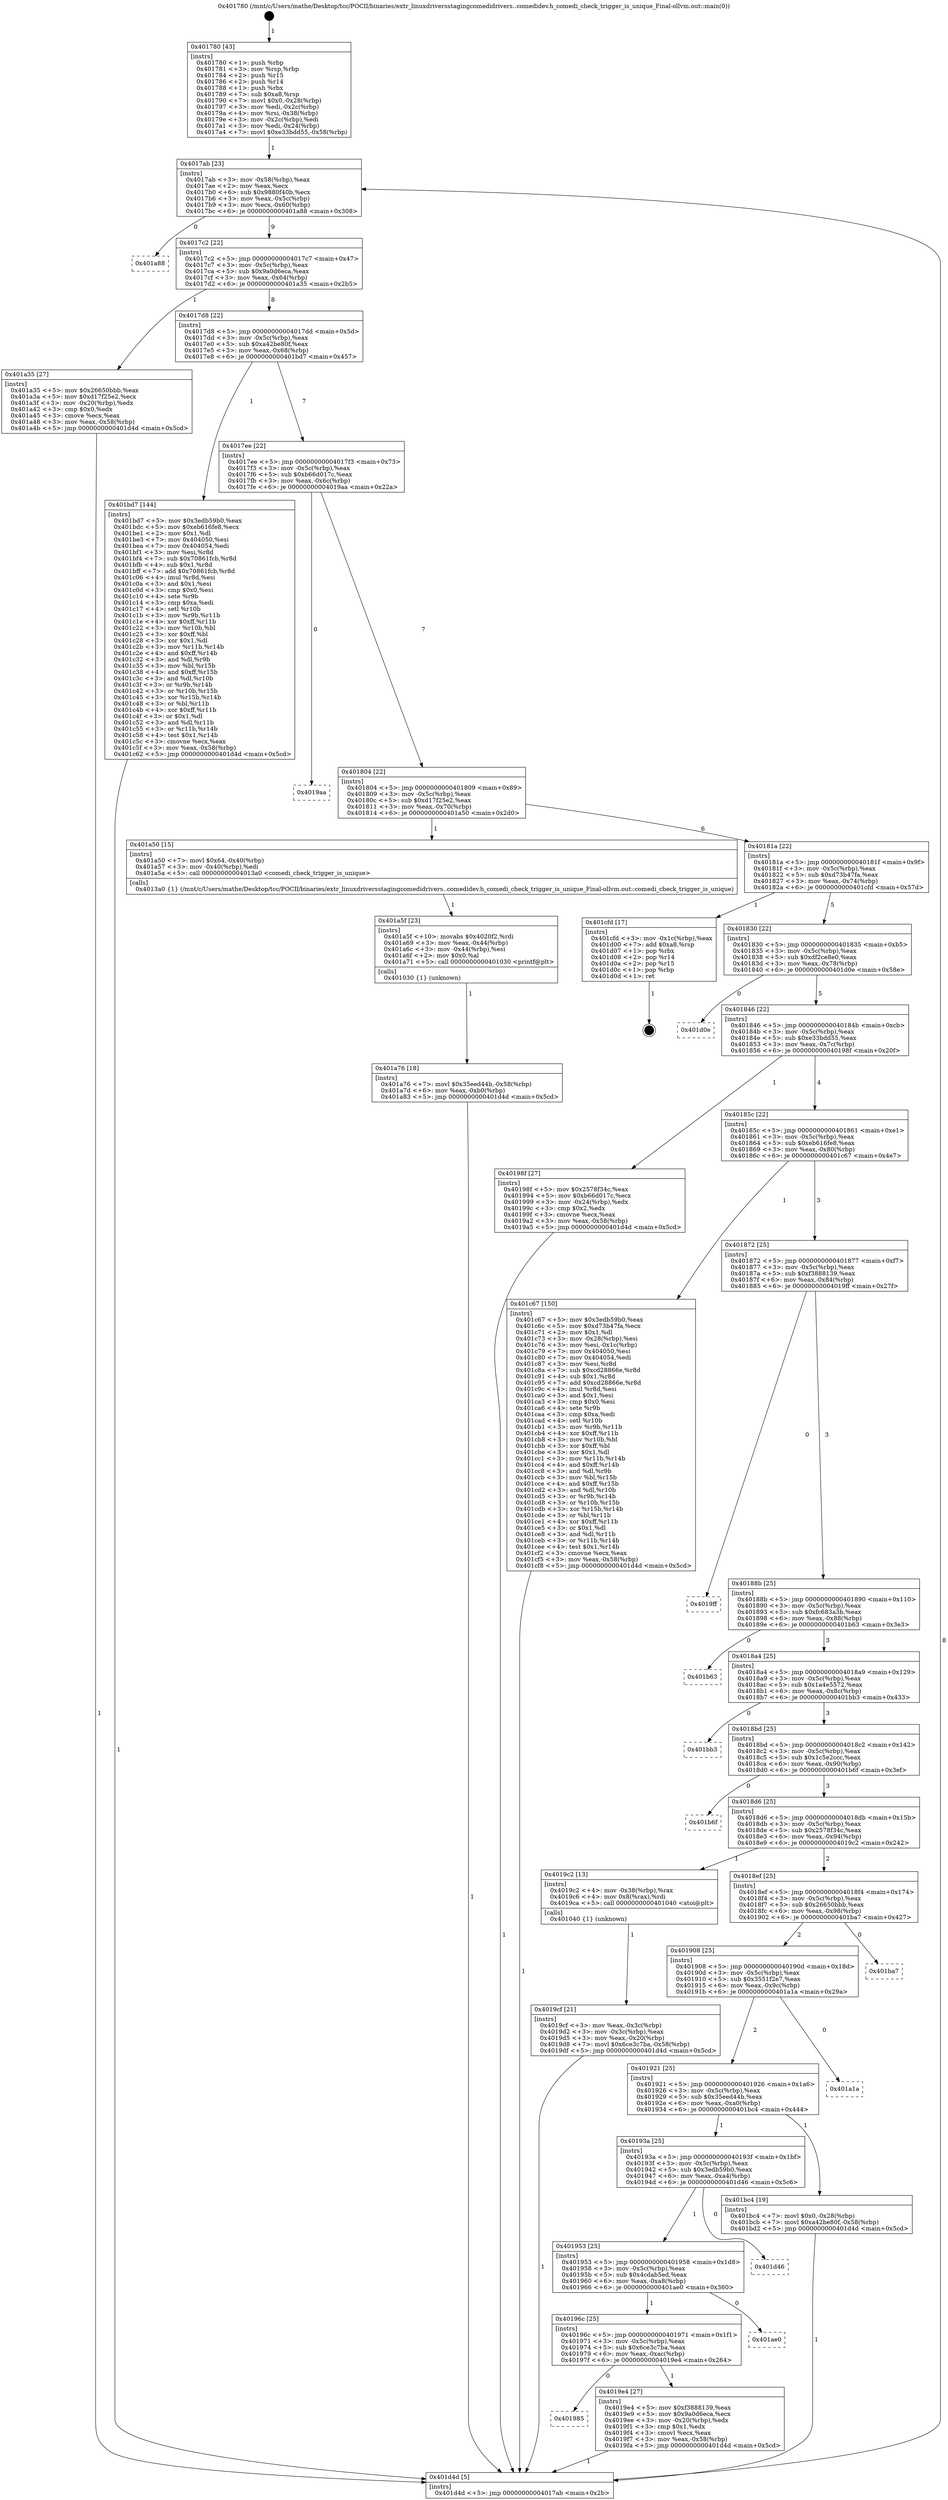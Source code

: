 digraph "0x401780" {
  label = "0x401780 (/mnt/c/Users/mathe/Desktop/tcc/POCII/binaries/extr_linuxdriversstagingcomedidrivers..comedidev.h_comedi_check_trigger_is_unique_Final-ollvm.out::main(0))"
  labelloc = "t"
  node[shape=record]

  Entry [label="",width=0.3,height=0.3,shape=circle,fillcolor=black,style=filled]
  "0x4017ab" [label="{
     0x4017ab [23]\l
     | [instrs]\l
     &nbsp;&nbsp;0x4017ab \<+3\>: mov -0x58(%rbp),%eax\l
     &nbsp;&nbsp;0x4017ae \<+2\>: mov %eax,%ecx\l
     &nbsp;&nbsp;0x4017b0 \<+6\>: sub $0x9880f40b,%ecx\l
     &nbsp;&nbsp;0x4017b6 \<+3\>: mov %eax,-0x5c(%rbp)\l
     &nbsp;&nbsp;0x4017b9 \<+3\>: mov %ecx,-0x60(%rbp)\l
     &nbsp;&nbsp;0x4017bc \<+6\>: je 0000000000401a88 \<main+0x308\>\l
  }"]
  "0x401a88" [label="{
     0x401a88\l
  }", style=dashed]
  "0x4017c2" [label="{
     0x4017c2 [22]\l
     | [instrs]\l
     &nbsp;&nbsp;0x4017c2 \<+5\>: jmp 00000000004017c7 \<main+0x47\>\l
     &nbsp;&nbsp;0x4017c7 \<+3\>: mov -0x5c(%rbp),%eax\l
     &nbsp;&nbsp;0x4017ca \<+5\>: sub $0x9a0d6eca,%eax\l
     &nbsp;&nbsp;0x4017cf \<+3\>: mov %eax,-0x64(%rbp)\l
     &nbsp;&nbsp;0x4017d2 \<+6\>: je 0000000000401a35 \<main+0x2b5\>\l
  }"]
  Exit [label="",width=0.3,height=0.3,shape=circle,fillcolor=black,style=filled,peripheries=2]
  "0x401a35" [label="{
     0x401a35 [27]\l
     | [instrs]\l
     &nbsp;&nbsp;0x401a35 \<+5\>: mov $0x26650bbb,%eax\l
     &nbsp;&nbsp;0x401a3a \<+5\>: mov $0xd17f25e2,%ecx\l
     &nbsp;&nbsp;0x401a3f \<+3\>: mov -0x20(%rbp),%edx\l
     &nbsp;&nbsp;0x401a42 \<+3\>: cmp $0x0,%edx\l
     &nbsp;&nbsp;0x401a45 \<+3\>: cmove %ecx,%eax\l
     &nbsp;&nbsp;0x401a48 \<+3\>: mov %eax,-0x58(%rbp)\l
     &nbsp;&nbsp;0x401a4b \<+5\>: jmp 0000000000401d4d \<main+0x5cd\>\l
  }"]
  "0x4017d8" [label="{
     0x4017d8 [22]\l
     | [instrs]\l
     &nbsp;&nbsp;0x4017d8 \<+5\>: jmp 00000000004017dd \<main+0x5d\>\l
     &nbsp;&nbsp;0x4017dd \<+3\>: mov -0x5c(%rbp),%eax\l
     &nbsp;&nbsp;0x4017e0 \<+5\>: sub $0xa42be80f,%eax\l
     &nbsp;&nbsp;0x4017e5 \<+3\>: mov %eax,-0x68(%rbp)\l
     &nbsp;&nbsp;0x4017e8 \<+6\>: je 0000000000401bd7 \<main+0x457\>\l
  }"]
  "0x401a76" [label="{
     0x401a76 [18]\l
     | [instrs]\l
     &nbsp;&nbsp;0x401a76 \<+7\>: movl $0x35eed44b,-0x58(%rbp)\l
     &nbsp;&nbsp;0x401a7d \<+6\>: mov %eax,-0xb0(%rbp)\l
     &nbsp;&nbsp;0x401a83 \<+5\>: jmp 0000000000401d4d \<main+0x5cd\>\l
  }"]
  "0x401bd7" [label="{
     0x401bd7 [144]\l
     | [instrs]\l
     &nbsp;&nbsp;0x401bd7 \<+5\>: mov $0x3edb59b0,%eax\l
     &nbsp;&nbsp;0x401bdc \<+5\>: mov $0xeb616fe8,%ecx\l
     &nbsp;&nbsp;0x401be1 \<+2\>: mov $0x1,%dl\l
     &nbsp;&nbsp;0x401be3 \<+7\>: mov 0x404050,%esi\l
     &nbsp;&nbsp;0x401bea \<+7\>: mov 0x404054,%edi\l
     &nbsp;&nbsp;0x401bf1 \<+3\>: mov %esi,%r8d\l
     &nbsp;&nbsp;0x401bf4 \<+7\>: sub $0x70861fcb,%r8d\l
     &nbsp;&nbsp;0x401bfb \<+4\>: sub $0x1,%r8d\l
     &nbsp;&nbsp;0x401bff \<+7\>: add $0x70861fcb,%r8d\l
     &nbsp;&nbsp;0x401c06 \<+4\>: imul %r8d,%esi\l
     &nbsp;&nbsp;0x401c0a \<+3\>: and $0x1,%esi\l
     &nbsp;&nbsp;0x401c0d \<+3\>: cmp $0x0,%esi\l
     &nbsp;&nbsp;0x401c10 \<+4\>: sete %r9b\l
     &nbsp;&nbsp;0x401c14 \<+3\>: cmp $0xa,%edi\l
     &nbsp;&nbsp;0x401c17 \<+4\>: setl %r10b\l
     &nbsp;&nbsp;0x401c1b \<+3\>: mov %r9b,%r11b\l
     &nbsp;&nbsp;0x401c1e \<+4\>: xor $0xff,%r11b\l
     &nbsp;&nbsp;0x401c22 \<+3\>: mov %r10b,%bl\l
     &nbsp;&nbsp;0x401c25 \<+3\>: xor $0xff,%bl\l
     &nbsp;&nbsp;0x401c28 \<+3\>: xor $0x1,%dl\l
     &nbsp;&nbsp;0x401c2b \<+3\>: mov %r11b,%r14b\l
     &nbsp;&nbsp;0x401c2e \<+4\>: and $0xff,%r14b\l
     &nbsp;&nbsp;0x401c32 \<+3\>: and %dl,%r9b\l
     &nbsp;&nbsp;0x401c35 \<+3\>: mov %bl,%r15b\l
     &nbsp;&nbsp;0x401c38 \<+4\>: and $0xff,%r15b\l
     &nbsp;&nbsp;0x401c3c \<+3\>: and %dl,%r10b\l
     &nbsp;&nbsp;0x401c3f \<+3\>: or %r9b,%r14b\l
     &nbsp;&nbsp;0x401c42 \<+3\>: or %r10b,%r15b\l
     &nbsp;&nbsp;0x401c45 \<+3\>: xor %r15b,%r14b\l
     &nbsp;&nbsp;0x401c48 \<+3\>: or %bl,%r11b\l
     &nbsp;&nbsp;0x401c4b \<+4\>: xor $0xff,%r11b\l
     &nbsp;&nbsp;0x401c4f \<+3\>: or $0x1,%dl\l
     &nbsp;&nbsp;0x401c52 \<+3\>: and %dl,%r11b\l
     &nbsp;&nbsp;0x401c55 \<+3\>: or %r11b,%r14b\l
     &nbsp;&nbsp;0x401c58 \<+4\>: test $0x1,%r14b\l
     &nbsp;&nbsp;0x401c5c \<+3\>: cmovne %ecx,%eax\l
     &nbsp;&nbsp;0x401c5f \<+3\>: mov %eax,-0x58(%rbp)\l
     &nbsp;&nbsp;0x401c62 \<+5\>: jmp 0000000000401d4d \<main+0x5cd\>\l
  }"]
  "0x4017ee" [label="{
     0x4017ee [22]\l
     | [instrs]\l
     &nbsp;&nbsp;0x4017ee \<+5\>: jmp 00000000004017f3 \<main+0x73\>\l
     &nbsp;&nbsp;0x4017f3 \<+3\>: mov -0x5c(%rbp),%eax\l
     &nbsp;&nbsp;0x4017f6 \<+5\>: sub $0xb66d017c,%eax\l
     &nbsp;&nbsp;0x4017fb \<+3\>: mov %eax,-0x6c(%rbp)\l
     &nbsp;&nbsp;0x4017fe \<+6\>: je 00000000004019aa \<main+0x22a\>\l
  }"]
  "0x401a5f" [label="{
     0x401a5f [23]\l
     | [instrs]\l
     &nbsp;&nbsp;0x401a5f \<+10\>: movabs $0x4020f2,%rdi\l
     &nbsp;&nbsp;0x401a69 \<+3\>: mov %eax,-0x44(%rbp)\l
     &nbsp;&nbsp;0x401a6c \<+3\>: mov -0x44(%rbp),%esi\l
     &nbsp;&nbsp;0x401a6f \<+2\>: mov $0x0,%al\l
     &nbsp;&nbsp;0x401a71 \<+5\>: call 0000000000401030 \<printf@plt\>\l
     | [calls]\l
     &nbsp;&nbsp;0x401030 \{1\} (unknown)\l
  }"]
  "0x4019aa" [label="{
     0x4019aa\l
  }", style=dashed]
  "0x401804" [label="{
     0x401804 [22]\l
     | [instrs]\l
     &nbsp;&nbsp;0x401804 \<+5\>: jmp 0000000000401809 \<main+0x89\>\l
     &nbsp;&nbsp;0x401809 \<+3\>: mov -0x5c(%rbp),%eax\l
     &nbsp;&nbsp;0x40180c \<+5\>: sub $0xd17f25e2,%eax\l
     &nbsp;&nbsp;0x401811 \<+3\>: mov %eax,-0x70(%rbp)\l
     &nbsp;&nbsp;0x401814 \<+6\>: je 0000000000401a50 \<main+0x2d0\>\l
  }"]
  "0x401985" [label="{
     0x401985\l
  }", style=dashed]
  "0x401a50" [label="{
     0x401a50 [15]\l
     | [instrs]\l
     &nbsp;&nbsp;0x401a50 \<+7\>: movl $0x64,-0x40(%rbp)\l
     &nbsp;&nbsp;0x401a57 \<+3\>: mov -0x40(%rbp),%edi\l
     &nbsp;&nbsp;0x401a5a \<+5\>: call 00000000004013a0 \<comedi_check_trigger_is_unique\>\l
     | [calls]\l
     &nbsp;&nbsp;0x4013a0 \{1\} (/mnt/c/Users/mathe/Desktop/tcc/POCII/binaries/extr_linuxdriversstagingcomedidrivers..comedidev.h_comedi_check_trigger_is_unique_Final-ollvm.out::comedi_check_trigger_is_unique)\l
  }"]
  "0x40181a" [label="{
     0x40181a [22]\l
     | [instrs]\l
     &nbsp;&nbsp;0x40181a \<+5\>: jmp 000000000040181f \<main+0x9f\>\l
     &nbsp;&nbsp;0x40181f \<+3\>: mov -0x5c(%rbp),%eax\l
     &nbsp;&nbsp;0x401822 \<+5\>: sub $0xd73b47fa,%eax\l
     &nbsp;&nbsp;0x401827 \<+3\>: mov %eax,-0x74(%rbp)\l
     &nbsp;&nbsp;0x40182a \<+6\>: je 0000000000401cfd \<main+0x57d\>\l
  }"]
  "0x4019e4" [label="{
     0x4019e4 [27]\l
     | [instrs]\l
     &nbsp;&nbsp;0x4019e4 \<+5\>: mov $0xf3888139,%eax\l
     &nbsp;&nbsp;0x4019e9 \<+5\>: mov $0x9a0d6eca,%ecx\l
     &nbsp;&nbsp;0x4019ee \<+3\>: mov -0x20(%rbp),%edx\l
     &nbsp;&nbsp;0x4019f1 \<+3\>: cmp $0x1,%edx\l
     &nbsp;&nbsp;0x4019f4 \<+3\>: cmovl %ecx,%eax\l
     &nbsp;&nbsp;0x4019f7 \<+3\>: mov %eax,-0x58(%rbp)\l
     &nbsp;&nbsp;0x4019fa \<+5\>: jmp 0000000000401d4d \<main+0x5cd\>\l
  }"]
  "0x401cfd" [label="{
     0x401cfd [17]\l
     | [instrs]\l
     &nbsp;&nbsp;0x401cfd \<+3\>: mov -0x1c(%rbp),%eax\l
     &nbsp;&nbsp;0x401d00 \<+7\>: add $0xa8,%rsp\l
     &nbsp;&nbsp;0x401d07 \<+1\>: pop %rbx\l
     &nbsp;&nbsp;0x401d08 \<+2\>: pop %r14\l
     &nbsp;&nbsp;0x401d0a \<+2\>: pop %r15\l
     &nbsp;&nbsp;0x401d0c \<+1\>: pop %rbp\l
     &nbsp;&nbsp;0x401d0d \<+1\>: ret\l
  }"]
  "0x401830" [label="{
     0x401830 [22]\l
     | [instrs]\l
     &nbsp;&nbsp;0x401830 \<+5\>: jmp 0000000000401835 \<main+0xb5\>\l
     &nbsp;&nbsp;0x401835 \<+3\>: mov -0x5c(%rbp),%eax\l
     &nbsp;&nbsp;0x401838 \<+5\>: sub $0xdf2ce8e0,%eax\l
     &nbsp;&nbsp;0x40183d \<+3\>: mov %eax,-0x78(%rbp)\l
     &nbsp;&nbsp;0x401840 \<+6\>: je 0000000000401d0e \<main+0x58e\>\l
  }"]
  "0x40196c" [label="{
     0x40196c [25]\l
     | [instrs]\l
     &nbsp;&nbsp;0x40196c \<+5\>: jmp 0000000000401971 \<main+0x1f1\>\l
     &nbsp;&nbsp;0x401971 \<+3\>: mov -0x5c(%rbp),%eax\l
     &nbsp;&nbsp;0x401974 \<+5\>: sub $0x6ce3c7ba,%eax\l
     &nbsp;&nbsp;0x401979 \<+6\>: mov %eax,-0xac(%rbp)\l
     &nbsp;&nbsp;0x40197f \<+6\>: je 00000000004019e4 \<main+0x264\>\l
  }"]
  "0x401d0e" [label="{
     0x401d0e\l
  }", style=dashed]
  "0x401846" [label="{
     0x401846 [22]\l
     | [instrs]\l
     &nbsp;&nbsp;0x401846 \<+5\>: jmp 000000000040184b \<main+0xcb\>\l
     &nbsp;&nbsp;0x40184b \<+3\>: mov -0x5c(%rbp),%eax\l
     &nbsp;&nbsp;0x40184e \<+5\>: sub $0xe33bdd55,%eax\l
     &nbsp;&nbsp;0x401853 \<+3\>: mov %eax,-0x7c(%rbp)\l
     &nbsp;&nbsp;0x401856 \<+6\>: je 000000000040198f \<main+0x20f\>\l
  }"]
  "0x401ae0" [label="{
     0x401ae0\l
  }", style=dashed]
  "0x40198f" [label="{
     0x40198f [27]\l
     | [instrs]\l
     &nbsp;&nbsp;0x40198f \<+5\>: mov $0x2578f34c,%eax\l
     &nbsp;&nbsp;0x401994 \<+5\>: mov $0xb66d017c,%ecx\l
     &nbsp;&nbsp;0x401999 \<+3\>: mov -0x24(%rbp),%edx\l
     &nbsp;&nbsp;0x40199c \<+3\>: cmp $0x2,%edx\l
     &nbsp;&nbsp;0x40199f \<+3\>: cmovne %ecx,%eax\l
     &nbsp;&nbsp;0x4019a2 \<+3\>: mov %eax,-0x58(%rbp)\l
     &nbsp;&nbsp;0x4019a5 \<+5\>: jmp 0000000000401d4d \<main+0x5cd\>\l
  }"]
  "0x40185c" [label="{
     0x40185c [22]\l
     | [instrs]\l
     &nbsp;&nbsp;0x40185c \<+5\>: jmp 0000000000401861 \<main+0xe1\>\l
     &nbsp;&nbsp;0x401861 \<+3\>: mov -0x5c(%rbp),%eax\l
     &nbsp;&nbsp;0x401864 \<+5\>: sub $0xeb616fe8,%eax\l
     &nbsp;&nbsp;0x401869 \<+3\>: mov %eax,-0x80(%rbp)\l
     &nbsp;&nbsp;0x40186c \<+6\>: je 0000000000401c67 \<main+0x4e7\>\l
  }"]
  "0x401d4d" [label="{
     0x401d4d [5]\l
     | [instrs]\l
     &nbsp;&nbsp;0x401d4d \<+5\>: jmp 00000000004017ab \<main+0x2b\>\l
  }"]
  "0x401780" [label="{
     0x401780 [43]\l
     | [instrs]\l
     &nbsp;&nbsp;0x401780 \<+1\>: push %rbp\l
     &nbsp;&nbsp;0x401781 \<+3\>: mov %rsp,%rbp\l
     &nbsp;&nbsp;0x401784 \<+2\>: push %r15\l
     &nbsp;&nbsp;0x401786 \<+2\>: push %r14\l
     &nbsp;&nbsp;0x401788 \<+1\>: push %rbx\l
     &nbsp;&nbsp;0x401789 \<+7\>: sub $0xa8,%rsp\l
     &nbsp;&nbsp;0x401790 \<+7\>: movl $0x0,-0x28(%rbp)\l
     &nbsp;&nbsp;0x401797 \<+3\>: mov %edi,-0x2c(%rbp)\l
     &nbsp;&nbsp;0x40179a \<+4\>: mov %rsi,-0x38(%rbp)\l
     &nbsp;&nbsp;0x40179e \<+3\>: mov -0x2c(%rbp),%edi\l
     &nbsp;&nbsp;0x4017a1 \<+3\>: mov %edi,-0x24(%rbp)\l
     &nbsp;&nbsp;0x4017a4 \<+7\>: movl $0xe33bdd55,-0x58(%rbp)\l
  }"]
  "0x401953" [label="{
     0x401953 [25]\l
     | [instrs]\l
     &nbsp;&nbsp;0x401953 \<+5\>: jmp 0000000000401958 \<main+0x1d8\>\l
     &nbsp;&nbsp;0x401958 \<+3\>: mov -0x5c(%rbp),%eax\l
     &nbsp;&nbsp;0x40195b \<+5\>: sub $0x4cdab5ed,%eax\l
     &nbsp;&nbsp;0x401960 \<+6\>: mov %eax,-0xa8(%rbp)\l
     &nbsp;&nbsp;0x401966 \<+6\>: je 0000000000401ae0 \<main+0x360\>\l
  }"]
  "0x401c67" [label="{
     0x401c67 [150]\l
     | [instrs]\l
     &nbsp;&nbsp;0x401c67 \<+5\>: mov $0x3edb59b0,%eax\l
     &nbsp;&nbsp;0x401c6c \<+5\>: mov $0xd73b47fa,%ecx\l
     &nbsp;&nbsp;0x401c71 \<+2\>: mov $0x1,%dl\l
     &nbsp;&nbsp;0x401c73 \<+3\>: mov -0x28(%rbp),%esi\l
     &nbsp;&nbsp;0x401c76 \<+3\>: mov %esi,-0x1c(%rbp)\l
     &nbsp;&nbsp;0x401c79 \<+7\>: mov 0x404050,%esi\l
     &nbsp;&nbsp;0x401c80 \<+7\>: mov 0x404054,%edi\l
     &nbsp;&nbsp;0x401c87 \<+3\>: mov %esi,%r8d\l
     &nbsp;&nbsp;0x401c8a \<+7\>: sub $0xcd28866e,%r8d\l
     &nbsp;&nbsp;0x401c91 \<+4\>: sub $0x1,%r8d\l
     &nbsp;&nbsp;0x401c95 \<+7\>: add $0xcd28866e,%r8d\l
     &nbsp;&nbsp;0x401c9c \<+4\>: imul %r8d,%esi\l
     &nbsp;&nbsp;0x401ca0 \<+3\>: and $0x1,%esi\l
     &nbsp;&nbsp;0x401ca3 \<+3\>: cmp $0x0,%esi\l
     &nbsp;&nbsp;0x401ca6 \<+4\>: sete %r9b\l
     &nbsp;&nbsp;0x401caa \<+3\>: cmp $0xa,%edi\l
     &nbsp;&nbsp;0x401cad \<+4\>: setl %r10b\l
     &nbsp;&nbsp;0x401cb1 \<+3\>: mov %r9b,%r11b\l
     &nbsp;&nbsp;0x401cb4 \<+4\>: xor $0xff,%r11b\l
     &nbsp;&nbsp;0x401cb8 \<+3\>: mov %r10b,%bl\l
     &nbsp;&nbsp;0x401cbb \<+3\>: xor $0xff,%bl\l
     &nbsp;&nbsp;0x401cbe \<+3\>: xor $0x1,%dl\l
     &nbsp;&nbsp;0x401cc1 \<+3\>: mov %r11b,%r14b\l
     &nbsp;&nbsp;0x401cc4 \<+4\>: and $0xff,%r14b\l
     &nbsp;&nbsp;0x401cc8 \<+3\>: and %dl,%r9b\l
     &nbsp;&nbsp;0x401ccb \<+3\>: mov %bl,%r15b\l
     &nbsp;&nbsp;0x401cce \<+4\>: and $0xff,%r15b\l
     &nbsp;&nbsp;0x401cd2 \<+3\>: and %dl,%r10b\l
     &nbsp;&nbsp;0x401cd5 \<+3\>: or %r9b,%r14b\l
     &nbsp;&nbsp;0x401cd8 \<+3\>: or %r10b,%r15b\l
     &nbsp;&nbsp;0x401cdb \<+3\>: xor %r15b,%r14b\l
     &nbsp;&nbsp;0x401cde \<+3\>: or %bl,%r11b\l
     &nbsp;&nbsp;0x401ce1 \<+4\>: xor $0xff,%r11b\l
     &nbsp;&nbsp;0x401ce5 \<+3\>: or $0x1,%dl\l
     &nbsp;&nbsp;0x401ce8 \<+3\>: and %dl,%r11b\l
     &nbsp;&nbsp;0x401ceb \<+3\>: or %r11b,%r14b\l
     &nbsp;&nbsp;0x401cee \<+4\>: test $0x1,%r14b\l
     &nbsp;&nbsp;0x401cf2 \<+3\>: cmovne %ecx,%eax\l
     &nbsp;&nbsp;0x401cf5 \<+3\>: mov %eax,-0x58(%rbp)\l
     &nbsp;&nbsp;0x401cf8 \<+5\>: jmp 0000000000401d4d \<main+0x5cd\>\l
  }"]
  "0x401872" [label="{
     0x401872 [25]\l
     | [instrs]\l
     &nbsp;&nbsp;0x401872 \<+5\>: jmp 0000000000401877 \<main+0xf7\>\l
     &nbsp;&nbsp;0x401877 \<+3\>: mov -0x5c(%rbp),%eax\l
     &nbsp;&nbsp;0x40187a \<+5\>: sub $0xf3888139,%eax\l
     &nbsp;&nbsp;0x40187f \<+6\>: mov %eax,-0x84(%rbp)\l
     &nbsp;&nbsp;0x401885 \<+6\>: je 00000000004019ff \<main+0x27f\>\l
  }"]
  "0x401d46" [label="{
     0x401d46\l
  }", style=dashed]
  "0x4019ff" [label="{
     0x4019ff\l
  }", style=dashed]
  "0x40188b" [label="{
     0x40188b [25]\l
     | [instrs]\l
     &nbsp;&nbsp;0x40188b \<+5\>: jmp 0000000000401890 \<main+0x110\>\l
     &nbsp;&nbsp;0x401890 \<+3\>: mov -0x5c(%rbp),%eax\l
     &nbsp;&nbsp;0x401893 \<+5\>: sub $0xfc683a3b,%eax\l
     &nbsp;&nbsp;0x401898 \<+6\>: mov %eax,-0x88(%rbp)\l
     &nbsp;&nbsp;0x40189e \<+6\>: je 0000000000401b63 \<main+0x3e3\>\l
  }"]
  "0x40193a" [label="{
     0x40193a [25]\l
     | [instrs]\l
     &nbsp;&nbsp;0x40193a \<+5\>: jmp 000000000040193f \<main+0x1bf\>\l
     &nbsp;&nbsp;0x40193f \<+3\>: mov -0x5c(%rbp),%eax\l
     &nbsp;&nbsp;0x401942 \<+5\>: sub $0x3edb59b0,%eax\l
     &nbsp;&nbsp;0x401947 \<+6\>: mov %eax,-0xa4(%rbp)\l
     &nbsp;&nbsp;0x40194d \<+6\>: je 0000000000401d46 \<main+0x5c6\>\l
  }"]
  "0x401b63" [label="{
     0x401b63\l
  }", style=dashed]
  "0x4018a4" [label="{
     0x4018a4 [25]\l
     | [instrs]\l
     &nbsp;&nbsp;0x4018a4 \<+5\>: jmp 00000000004018a9 \<main+0x129\>\l
     &nbsp;&nbsp;0x4018a9 \<+3\>: mov -0x5c(%rbp),%eax\l
     &nbsp;&nbsp;0x4018ac \<+5\>: sub $0x1a4e5572,%eax\l
     &nbsp;&nbsp;0x4018b1 \<+6\>: mov %eax,-0x8c(%rbp)\l
     &nbsp;&nbsp;0x4018b7 \<+6\>: je 0000000000401bb3 \<main+0x433\>\l
  }"]
  "0x401bc4" [label="{
     0x401bc4 [19]\l
     | [instrs]\l
     &nbsp;&nbsp;0x401bc4 \<+7\>: movl $0x0,-0x28(%rbp)\l
     &nbsp;&nbsp;0x401bcb \<+7\>: movl $0xa42be80f,-0x58(%rbp)\l
     &nbsp;&nbsp;0x401bd2 \<+5\>: jmp 0000000000401d4d \<main+0x5cd\>\l
  }"]
  "0x401bb3" [label="{
     0x401bb3\l
  }", style=dashed]
  "0x4018bd" [label="{
     0x4018bd [25]\l
     | [instrs]\l
     &nbsp;&nbsp;0x4018bd \<+5\>: jmp 00000000004018c2 \<main+0x142\>\l
     &nbsp;&nbsp;0x4018c2 \<+3\>: mov -0x5c(%rbp),%eax\l
     &nbsp;&nbsp;0x4018c5 \<+5\>: sub $0x1c5e2ccc,%eax\l
     &nbsp;&nbsp;0x4018ca \<+6\>: mov %eax,-0x90(%rbp)\l
     &nbsp;&nbsp;0x4018d0 \<+6\>: je 0000000000401b6f \<main+0x3ef\>\l
  }"]
  "0x401921" [label="{
     0x401921 [25]\l
     | [instrs]\l
     &nbsp;&nbsp;0x401921 \<+5\>: jmp 0000000000401926 \<main+0x1a6\>\l
     &nbsp;&nbsp;0x401926 \<+3\>: mov -0x5c(%rbp),%eax\l
     &nbsp;&nbsp;0x401929 \<+5\>: sub $0x35eed44b,%eax\l
     &nbsp;&nbsp;0x40192e \<+6\>: mov %eax,-0xa0(%rbp)\l
     &nbsp;&nbsp;0x401934 \<+6\>: je 0000000000401bc4 \<main+0x444\>\l
  }"]
  "0x401b6f" [label="{
     0x401b6f\l
  }", style=dashed]
  "0x4018d6" [label="{
     0x4018d6 [25]\l
     | [instrs]\l
     &nbsp;&nbsp;0x4018d6 \<+5\>: jmp 00000000004018db \<main+0x15b\>\l
     &nbsp;&nbsp;0x4018db \<+3\>: mov -0x5c(%rbp),%eax\l
     &nbsp;&nbsp;0x4018de \<+5\>: sub $0x2578f34c,%eax\l
     &nbsp;&nbsp;0x4018e3 \<+6\>: mov %eax,-0x94(%rbp)\l
     &nbsp;&nbsp;0x4018e9 \<+6\>: je 00000000004019c2 \<main+0x242\>\l
  }"]
  "0x401a1a" [label="{
     0x401a1a\l
  }", style=dashed]
  "0x4019c2" [label="{
     0x4019c2 [13]\l
     | [instrs]\l
     &nbsp;&nbsp;0x4019c2 \<+4\>: mov -0x38(%rbp),%rax\l
     &nbsp;&nbsp;0x4019c6 \<+4\>: mov 0x8(%rax),%rdi\l
     &nbsp;&nbsp;0x4019ca \<+5\>: call 0000000000401040 \<atoi@plt\>\l
     | [calls]\l
     &nbsp;&nbsp;0x401040 \{1\} (unknown)\l
  }"]
  "0x4018ef" [label="{
     0x4018ef [25]\l
     | [instrs]\l
     &nbsp;&nbsp;0x4018ef \<+5\>: jmp 00000000004018f4 \<main+0x174\>\l
     &nbsp;&nbsp;0x4018f4 \<+3\>: mov -0x5c(%rbp),%eax\l
     &nbsp;&nbsp;0x4018f7 \<+5\>: sub $0x26650bbb,%eax\l
     &nbsp;&nbsp;0x4018fc \<+6\>: mov %eax,-0x98(%rbp)\l
     &nbsp;&nbsp;0x401902 \<+6\>: je 0000000000401ba7 \<main+0x427\>\l
  }"]
  "0x4019cf" [label="{
     0x4019cf [21]\l
     | [instrs]\l
     &nbsp;&nbsp;0x4019cf \<+3\>: mov %eax,-0x3c(%rbp)\l
     &nbsp;&nbsp;0x4019d2 \<+3\>: mov -0x3c(%rbp),%eax\l
     &nbsp;&nbsp;0x4019d5 \<+3\>: mov %eax,-0x20(%rbp)\l
     &nbsp;&nbsp;0x4019d8 \<+7\>: movl $0x6ce3c7ba,-0x58(%rbp)\l
     &nbsp;&nbsp;0x4019df \<+5\>: jmp 0000000000401d4d \<main+0x5cd\>\l
  }"]
  "0x401908" [label="{
     0x401908 [25]\l
     | [instrs]\l
     &nbsp;&nbsp;0x401908 \<+5\>: jmp 000000000040190d \<main+0x18d\>\l
     &nbsp;&nbsp;0x40190d \<+3\>: mov -0x5c(%rbp),%eax\l
     &nbsp;&nbsp;0x401910 \<+5\>: sub $0x3551f2e7,%eax\l
     &nbsp;&nbsp;0x401915 \<+6\>: mov %eax,-0x9c(%rbp)\l
     &nbsp;&nbsp;0x40191b \<+6\>: je 0000000000401a1a \<main+0x29a\>\l
  }"]
  "0x401ba7" [label="{
     0x401ba7\l
  }", style=dashed]
  Entry -> "0x401780" [label=" 1"]
  "0x4017ab" -> "0x401a88" [label=" 0"]
  "0x4017ab" -> "0x4017c2" [label=" 9"]
  "0x401cfd" -> Exit [label=" 1"]
  "0x4017c2" -> "0x401a35" [label=" 1"]
  "0x4017c2" -> "0x4017d8" [label=" 8"]
  "0x401c67" -> "0x401d4d" [label=" 1"]
  "0x4017d8" -> "0x401bd7" [label=" 1"]
  "0x4017d8" -> "0x4017ee" [label=" 7"]
  "0x401bd7" -> "0x401d4d" [label=" 1"]
  "0x4017ee" -> "0x4019aa" [label=" 0"]
  "0x4017ee" -> "0x401804" [label=" 7"]
  "0x401bc4" -> "0x401d4d" [label=" 1"]
  "0x401804" -> "0x401a50" [label=" 1"]
  "0x401804" -> "0x40181a" [label=" 6"]
  "0x401a76" -> "0x401d4d" [label=" 1"]
  "0x40181a" -> "0x401cfd" [label=" 1"]
  "0x40181a" -> "0x401830" [label=" 5"]
  "0x401a5f" -> "0x401a76" [label=" 1"]
  "0x401830" -> "0x401d0e" [label=" 0"]
  "0x401830" -> "0x401846" [label=" 5"]
  "0x401a35" -> "0x401d4d" [label=" 1"]
  "0x401846" -> "0x40198f" [label=" 1"]
  "0x401846" -> "0x40185c" [label=" 4"]
  "0x40198f" -> "0x401d4d" [label=" 1"]
  "0x401780" -> "0x4017ab" [label=" 1"]
  "0x401d4d" -> "0x4017ab" [label=" 8"]
  "0x4019e4" -> "0x401d4d" [label=" 1"]
  "0x40185c" -> "0x401c67" [label=" 1"]
  "0x40185c" -> "0x401872" [label=" 3"]
  "0x40196c" -> "0x4019e4" [label=" 1"]
  "0x401872" -> "0x4019ff" [label=" 0"]
  "0x401872" -> "0x40188b" [label=" 3"]
  "0x401a50" -> "0x401a5f" [label=" 1"]
  "0x40188b" -> "0x401b63" [label=" 0"]
  "0x40188b" -> "0x4018a4" [label=" 3"]
  "0x401953" -> "0x401ae0" [label=" 0"]
  "0x4018a4" -> "0x401bb3" [label=" 0"]
  "0x4018a4" -> "0x4018bd" [label=" 3"]
  "0x40196c" -> "0x401985" [label=" 0"]
  "0x4018bd" -> "0x401b6f" [label=" 0"]
  "0x4018bd" -> "0x4018d6" [label=" 3"]
  "0x40193a" -> "0x401d46" [label=" 0"]
  "0x4018d6" -> "0x4019c2" [label=" 1"]
  "0x4018d6" -> "0x4018ef" [label=" 2"]
  "0x4019c2" -> "0x4019cf" [label=" 1"]
  "0x4019cf" -> "0x401d4d" [label=" 1"]
  "0x401953" -> "0x40196c" [label=" 1"]
  "0x4018ef" -> "0x401ba7" [label=" 0"]
  "0x4018ef" -> "0x401908" [label=" 2"]
  "0x401921" -> "0x40193a" [label=" 1"]
  "0x401908" -> "0x401a1a" [label=" 0"]
  "0x401908" -> "0x401921" [label=" 2"]
  "0x40193a" -> "0x401953" [label=" 1"]
  "0x401921" -> "0x401bc4" [label=" 1"]
}
